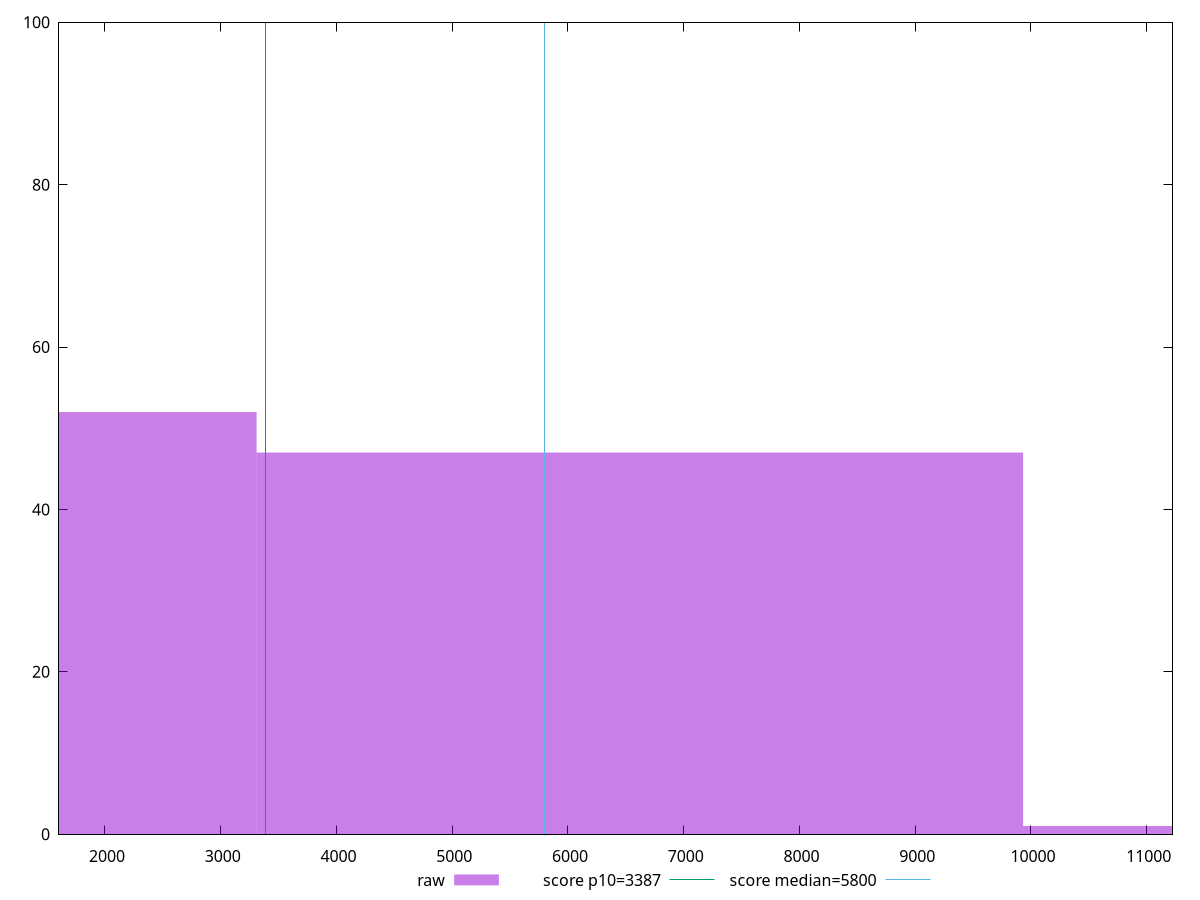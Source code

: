 reset

$raw <<EOF
6621.4726734741735 47
0 52
13242.945346948347 1
EOF

set key outside below
set boxwidth 6621.4726734741735
set xrange [1603.596:11222.894267535616]
set yrange [0:100]
set trange [0:100]
set style fill transparent solid 0.5 noborder

set parametric
set terminal svg size 640, 490 enhanced background rgb 'white'
set output "reports/report_00028_2021-02-24T12-49-42.674Z/speed-index/samples/card/raw/histogram.svg"

plot $raw title "raw" with boxes, \
     3387,t title "score p10=3387", \
     5800,t title "score median=5800"

reset
